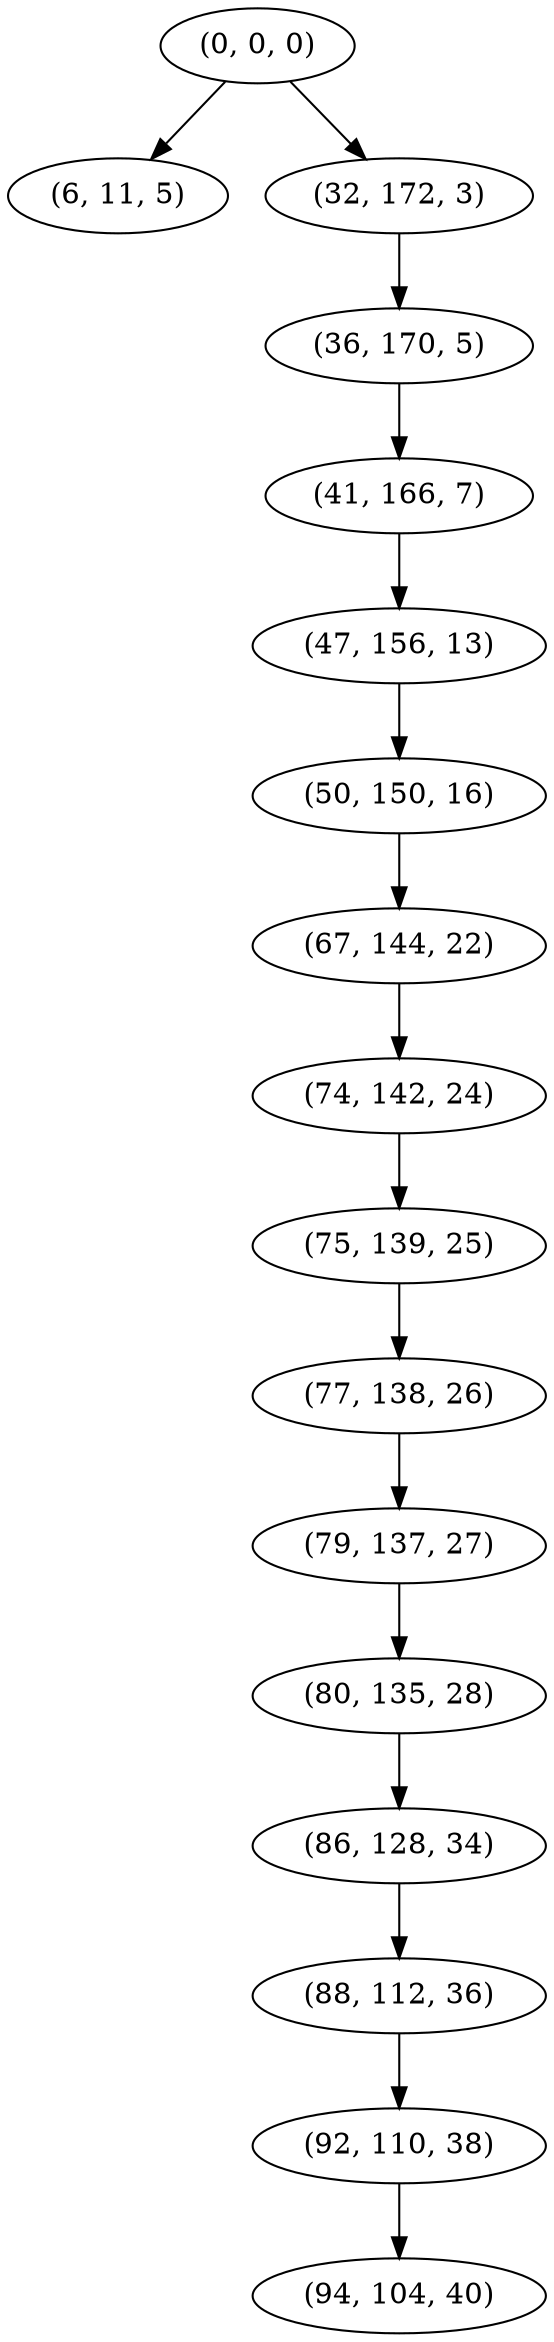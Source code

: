 digraph tree {
    "(0, 0, 0)";
    "(6, 11, 5)";
    "(32, 172, 3)";
    "(36, 170, 5)";
    "(41, 166, 7)";
    "(47, 156, 13)";
    "(50, 150, 16)";
    "(67, 144, 22)";
    "(74, 142, 24)";
    "(75, 139, 25)";
    "(77, 138, 26)";
    "(79, 137, 27)";
    "(80, 135, 28)";
    "(86, 128, 34)";
    "(88, 112, 36)";
    "(92, 110, 38)";
    "(94, 104, 40)";
    "(0, 0, 0)" -> "(6, 11, 5)";
    "(0, 0, 0)" -> "(32, 172, 3)";
    "(32, 172, 3)" -> "(36, 170, 5)";
    "(36, 170, 5)" -> "(41, 166, 7)";
    "(41, 166, 7)" -> "(47, 156, 13)";
    "(47, 156, 13)" -> "(50, 150, 16)";
    "(50, 150, 16)" -> "(67, 144, 22)";
    "(67, 144, 22)" -> "(74, 142, 24)";
    "(74, 142, 24)" -> "(75, 139, 25)";
    "(75, 139, 25)" -> "(77, 138, 26)";
    "(77, 138, 26)" -> "(79, 137, 27)";
    "(79, 137, 27)" -> "(80, 135, 28)";
    "(80, 135, 28)" -> "(86, 128, 34)";
    "(86, 128, 34)" -> "(88, 112, 36)";
    "(88, 112, 36)" -> "(92, 110, 38)";
    "(92, 110, 38)" -> "(94, 104, 40)";
}
